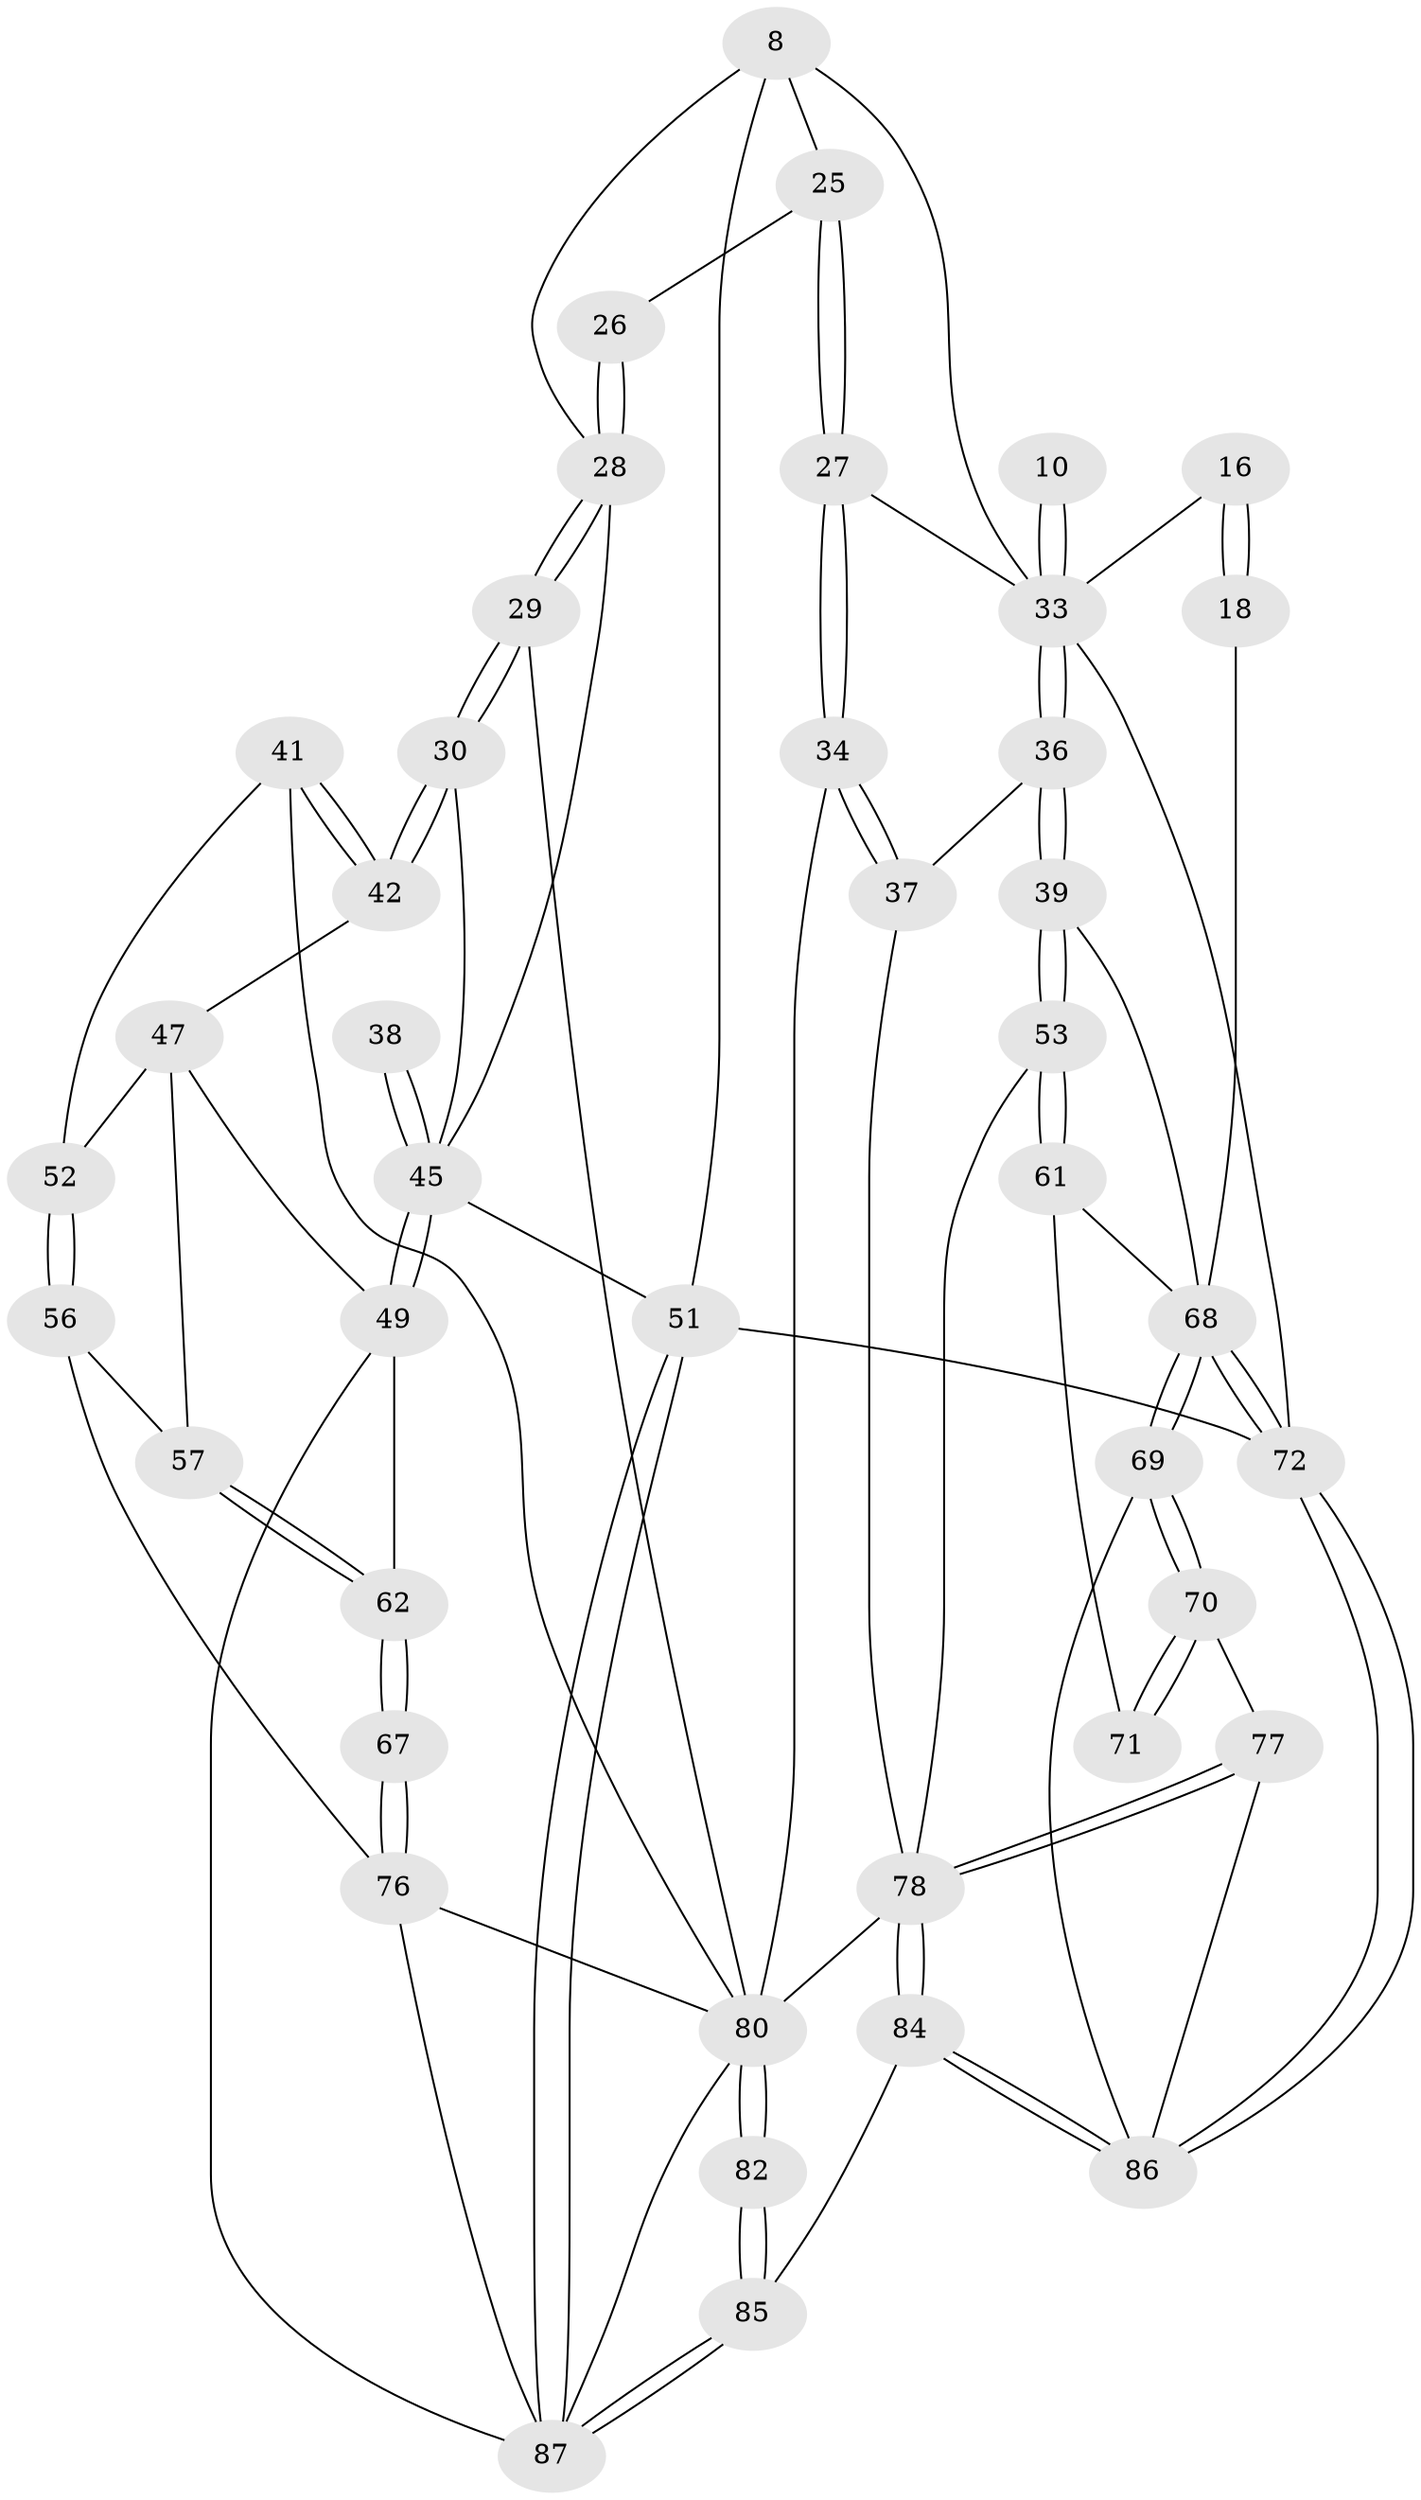 // original degree distribution, {3: 0.034482758620689655, 6: 0.2413793103448276, 4: 0.25287356321839083, 5: 0.47126436781609193}
// Generated by graph-tools (version 1.1) at 2025/59/03/09/25 04:59:54]
// undirected, 43 vertices, 103 edges
graph export_dot {
graph [start="1"]
  node [color=gray90,style=filled];
  8 [pos="+0.2382928767493937+0",super="+5+7"];
  10 [pos="+0.4697562198851187+0.2138636257610052"];
  16 [pos="+0.8492752281520867+0.24119362825160223"];
  18 [pos="+0.9164173270926264+0.2876558482564722",super="+13+12"];
  25 [pos="+0.3606413911551798+0.21041604161834515"];
  26 [pos="+0.30715222548707466+0.21764733683330328"];
  27 [pos="+0.40048620073964375+0.2187201985060768"];
  28 [pos="+0.2555922996844666+0.23484938496735477",super="+22+21"];
  29 [pos="+0.21978332782145654+0.3717293590714705"];
  30 [pos="+0.1641637070170296+0.41422145106588837"];
  33 [pos="+0.5855905890154292+0.29830857373874264",super="+17+9+11"];
  34 [pos="+0.38833096356630636+0.38117398899810456"];
  36 [pos="+0.590058152318201+0.46724937156702623"];
  37 [pos="+0.5789483414600162+0.4752340216307232"];
  38 [pos="+0+0.3117514130190433"];
  39 [pos="+0.7342241299995818+0.4994665432718998"];
  41 [pos="+0.34577977442522934+0.5718563762637195"];
  42 [pos="+0.1704400655394537+0.44601283617874843"];
  45 [pos="+0+0.5510437537708229",super="+31+32"];
  47 [pos="+0.11275611480944951+0.569005653332256",super="+46"];
  49 [pos="+0+0.593381665726634",super="+48"];
  51 [pos="+0+1",super="+4"];
  52 [pos="+0.27241320943762887+0.6089969434998286"];
  53 [pos="+0.7649806561412776+0.68477943772765"];
  56 [pos="+0.25761809637101973+0.628532245541306"];
  57 [pos="+0.1718450924535875+0.642918281788982"];
  61 [pos="+0.8237140148824701+0.6700781698947255",super="+60"];
  62 [pos="+0.10230945679250845+0.7541134567826482"];
  67 [pos="+0.11928461801380214+0.775749060916961"];
  68 [pos="+1+1",super="+59+58"];
  69 [pos="+1+1"];
  70 [pos="+0.9626872121398266+0.8210696873381256"];
  71 [pos="+0.9369674789343067+0.7054444729493835"];
  72 [pos="+1+1",super="+15"];
  76 [pos="+0.12919951940272323+0.7993273764849156",super="+65+66"];
  77 [pos="+0.7648395612701783+0.869357622006882",super="+75"];
  78 [pos="+0.6790743798359818+0.9328852757507206",super="+73+55+43+54"];
  80 [pos="+0.30208900258239224+0.8707320990197651",super="+64+74"];
  82 [pos="+0.49358157875947645+1"];
  84 [pos="+0.5673189969108676+1"];
  85 [pos="+0.5214584912557276+1"];
  86 [pos="+0.775319941073665+1",super="+83"];
  87 [pos="+0.17876080717185147+1",super="+81+79"];
  8 -- 51;
  8 -- 28;
  8 -- 25;
  8 -- 33;
  10 -- 33 [weight=3];
  10 -- 33;
  16 -- 18 [weight=2];
  16 -- 18;
  16 -- 33;
  18 -- 68 [weight=2];
  25 -- 26;
  25 -- 27;
  25 -- 27;
  26 -- 28 [weight=2];
  26 -- 28;
  27 -- 34;
  27 -- 34;
  27 -- 33;
  28 -- 29;
  28 -- 29;
  28 -- 45;
  29 -- 30;
  29 -- 30;
  29 -- 80;
  30 -- 42;
  30 -- 42;
  30 -- 45;
  33 -- 36;
  33 -- 36;
  33 -- 72;
  34 -- 37;
  34 -- 37;
  34 -- 80;
  36 -- 37;
  36 -- 39;
  36 -- 39;
  37 -- 78;
  38 -- 45 [weight=3];
  38 -- 45;
  39 -- 53;
  39 -- 53;
  39 -- 68;
  41 -- 42;
  41 -- 42;
  41 -- 52;
  41 -- 80;
  42 -- 47;
  45 -- 49;
  45 -- 49;
  45 -- 51;
  47 -- 57;
  47 -- 49;
  47 -- 52;
  49 -- 87;
  49 -- 62;
  51 -- 87 [weight=2];
  51 -- 87;
  51 -- 72 [weight=2];
  52 -- 56;
  52 -- 56;
  53 -- 61;
  53 -- 61;
  53 -- 78;
  56 -- 57;
  56 -- 76;
  57 -- 62;
  57 -- 62;
  61 -- 71 [weight=2];
  61 -- 68;
  62 -- 67;
  62 -- 67;
  67 -- 76 [weight=2];
  67 -- 76;
  68 -- 69;
  68 -- 69;
  68 -- 72 [weight=3];
  68 -- 72;
  69 -- 70;
  69 -- 70;
  69 -- 86;
  70 -- 71;
  70 -- 71;
  70 -- 77;
  72 -- 86;
  72 -- 86;
  76 -- 87;
  76 -- 80;
  77 -- 78 [weight=2];
  77 -- 78;
  77 -- 86;
  78 -- 84;
  78 -- 84;
  78 -- 80 [weight=2];
  80 -- 82 [weight=2];
  80 -- 82;
  80 -- 87;
  82 -- 85;
  82 -- 85;
  84 -- 85;
  84 -- 86;
  84 -- 86;
  85 -- 87;
  85 -- 87;
}
